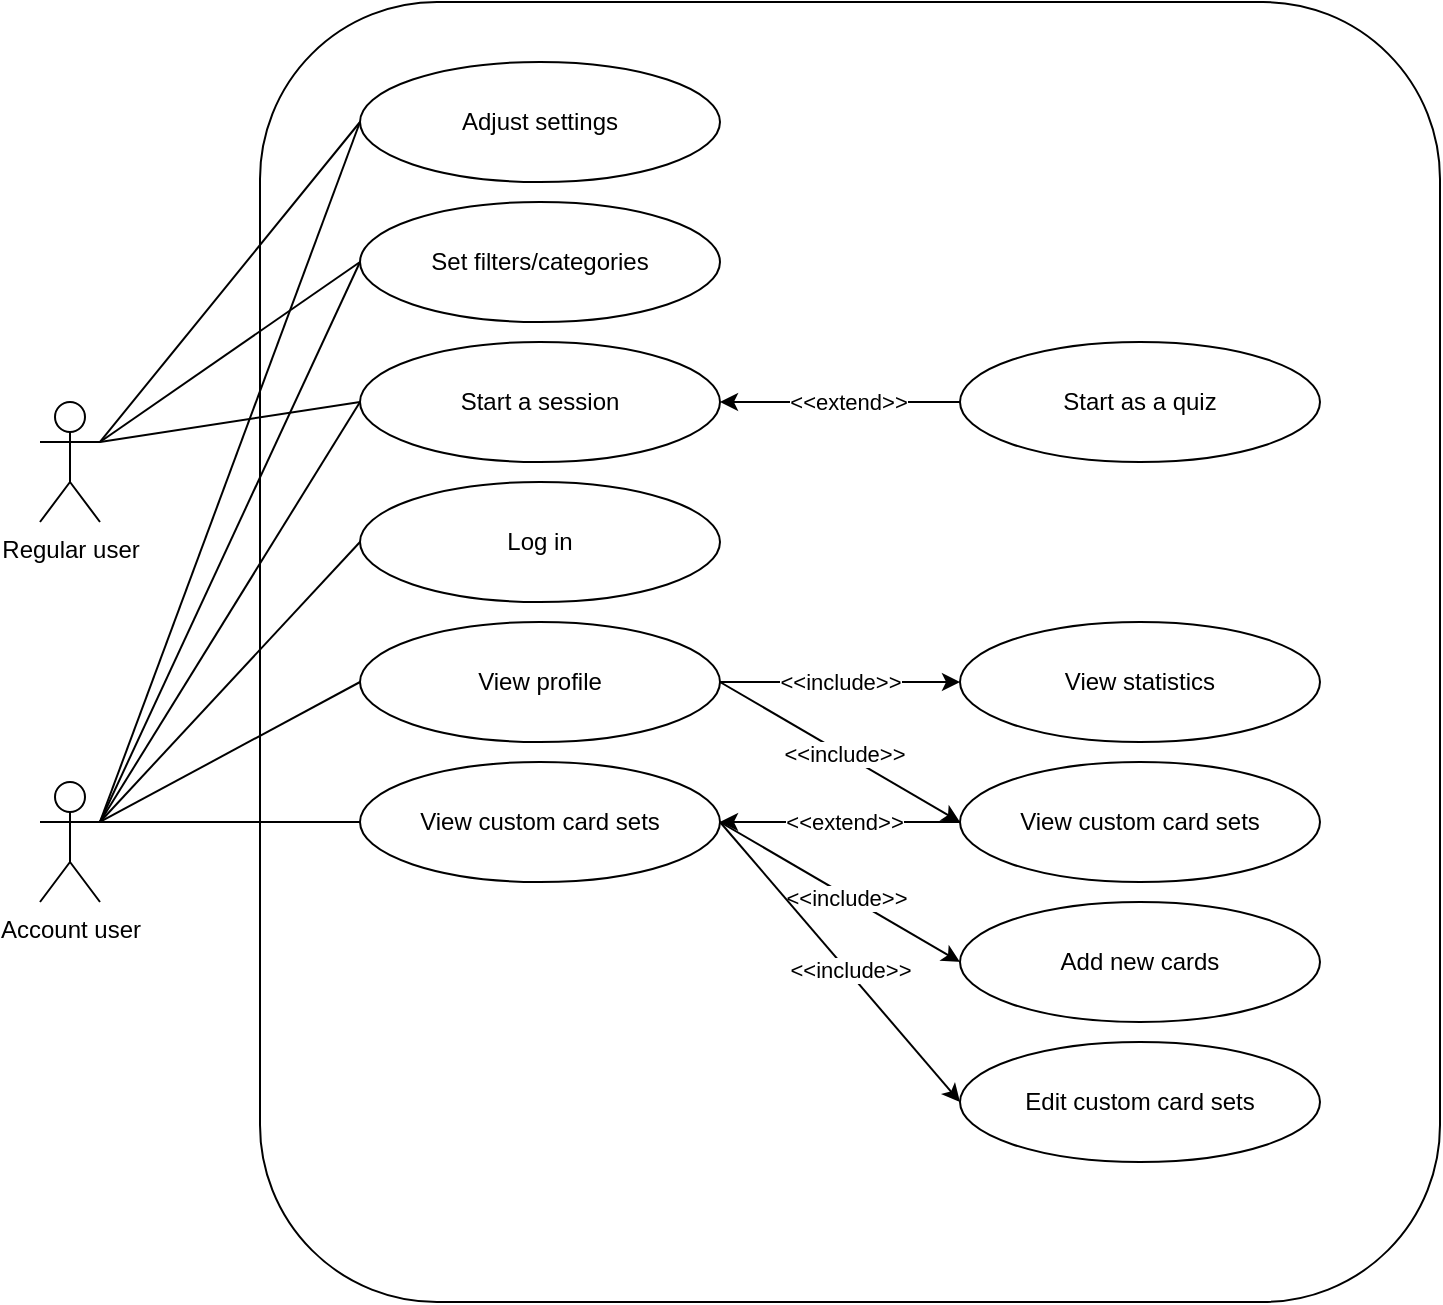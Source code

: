 <mxfile version="21.0.2" type="github">
  <diagram name="Page-1" id="3Ho3lMDQayWG8T5b9iDX">
    <mxGraphModel dx="986" dy="1642" grid="1" gridSize="10" guides="1" tooltips="1" connect="1" arrows="1" fold="1" page="1" pageScale="1" pageWidth="850" pageHeight="1100" math="0" shadow="0">
      <root>
        <mxCell id="0" />
        <mxCell id="1" parent="0" />
        <mxCell id="TednKCqArEcdU_LHiB3S-1" value="" style="rounded=1;whiteSpace=wrap;html=1;" vertex="1" parent="1">
          <mxGeometry x="180" y="-30" width="590" height="650" as="geometry" />
        </mxCell>
        <mxCell id="TednKCqArEcdU_LHiB3S-2" value="Regular user" style="shape=umlActor;verticalLabelPosition=bottom;verticalAlign=top;html=1;outlineConnect=0;" vertex="1" parent="1">
          <mxGeometry x="70" y="170" width="30" height="60" as="geometry" />
        </mxCell>
        <mxCell id="TednKCqArEcdU_LHiB3S-3" value="Account user" style="shape=umlActor;verticalLabelPosition=bottom;verticalAlign=top;html=1;outlineConnect=0;" vertex="1" parent="1">
          <mxGeometry x="70" y="360" width="30" height="60" as="geometry" />
        </mxCell>
        <mxCell id="TednKCqArEcdU_LHiB3S-4" value="Start a session" style="ellipse;whiteSpace=wrap;html=1;" vertex="1" parent="1">
          <mxGeometry x="230" y="140" width="180" height="60" as="geometry" />
        </mxCell>
        <mxCell id="TednKCqArEcdU_LHiB3S-5" value="Set filters/categories" style="ellipse;whiteSpace=wrap;html=1;" vertex="1" parent="1">
          <mxGeometry x="230" y="70" width="180" height="60" as="geometry" />
        </mxCell>
        <mxCell id="TednKCqArEcdU_LHiB3S-6" value="Log in" style="ellipse;whiteSpace=wrap;html=1;" vertex="1" parent="1">
          <mxGeometry x="230" y="210" width="180" height="60" as="geometry" />
        </mxCell>
        <mxCell id="TednKCqArEcdU_LHiB3S-7" value="View profile" style="ellipse;whiteSpace=wrap;html=1;" vertex="1" parent="1">
          <mxGeometry x="230" y="280" width="180" height="60" as="geometry" />
        </mxCell>
        <mxCell id="TednKCqArEcdU_LHiB3S-8" value="View custom card sets" style="ellipse;whiteSpace=wrap;html=1;" vertex="1" parent="1">
          <mxGeometry x="230" y="350" width="180" height="60" as="geometry" />
        </mxCell>
        <mxCell id="TednKCqArEcdU_LHiB3S-9" value="Add new cards" style="ellipse;whiteSpace=wrap;html=1;" vertex="1" parent="1">
          <mxGeometry x="530" y="420" width="180" height="60" as="geometry" />
        </mxCell>
        <mxCell id="TednKCqArEcdU_LHiB3S-10" value="" style="endArrow=none;html=1;rounded=0;entryX=0;entryY=0.5;entryDx=0;entryDy=0;exitX=1;exitY=0.333;exitDx=0;exitDy=0;exitPerimeter=0;" edge="1" parent="1" source="TednKCqArEcdU_LHiB3S-2" target="TednKCqArEcdU_LHiB3S-5">
          <mxGeometry width="50" height="50" relative="1" as="geometry">
            <mxPoint x="120" y="230" as="sourcePoint" />
            <mxPoint x="170" y="180" as="targetPoint" />
          </mxGeometry>
        </mxCell>
        <mxCell id="TednKCqArEcdU_LHiB3S-11" value="" style="endArrow=none;html=1;rounded=0;entryX=0;entryY=0.5;entryDx=0;entryDy=0;exitX=1;exitY=0.333;exitDx=0;exitDy=0;exitPerimeter=0;" edge="1" parent="1" source="TednKCqArEcdU_LHiB3S-2" target="TednKCqArEcdU_LHiB3S-4">
          <mxGeometry width="50" height="50" relative="1" as="geometry">
            <mxPoint x="100" y="260" as="sourcePoint" />
            <mxPoint x="150" y="210" as="targetPoint" />
          </mxGeometry>
        </mxCell>
        <mxCell id="TednKCqArEcdU_LHiB3S-12" value="" style="endArrow=none;html=1;rounded=0;exitX=1;exitY=0.333;exitDx=0;exitDy=0;exitPerimeter=0;entryX=0;entryY=0.5;entryDx=0;entryDy=0;" edge="1" parent="1" source="TednKCqArEcdU_LHiB3S-3" target="TednKCqArEcdU_LHiB3S-5">
          <mxGeometry width="50" height="50" relative="1" as="geometry">
            <mxPoint x="110" y="380" as="sourcePoint" />
            <mxPoint x="160" y="330" as="targetPoint" />
          </mxGeometry>
        </mxCell>
        <mxCell id="TednKCqArEcdU_LHiB3S-13" value="" style="endArrow=none;html=1;rounded=0;exitX=1;exitY=0.333;exitDx=0;exitDy=0;exitPerimeter=0;entryX=0;entryY=0.5;entryDx=0;entryDy=0;" edge="1" parent="1" source="TednKCqArEcdU_LHiB3S-3" target="TednKCqArEcdU_LHiB3S-4">
          <mxGeometry width="50" height="50" relative="1" as="geometry">
            <mxPoint x="120" y="420" as="sourcePoint" />
            <mxPoint x="170" y="370" as="targetPoint" />
          </mxGeometry>
        </mxCell>
        <mxCell id="TednKCqArEcdU_LHiB3S-14" value="" style="endArrow=none;html=1;rounded=0;exitX=1;exitY=0.333;exitDx=0;exitDy=0;exitPerimeter=0;entryX=0;entryY=0.5;entryDx=0;entryDy=0;" edge="1" parent="1" source="TednKCqArEcdU_LHiB3S-3" target="TednKCqArEcdU_LHiB3S-6">
          <mxGeometry width="50" height="50" relative="1" as="geometry">
            <mxPoint x="130" y="420" as="sourcePoint" />
            <mxPoint x="180" y="370" as="targetPoint" />
          </mxGeometry>
        </mxCell>
        <mxCell id="TednKCqArEcdU_LHiB3S-15" value="" style="endArrow=none;html=1;rounded=0;exitX=1;exitY=0.333;exitDx=0;exitDy=0;exitPerimeter=0;entryX=0;entryY=0.5;entryDx=0;entryDy=0;" edge="1" parent="1" source="TednKCqArEcdU_LHiB3S-3" target="TednKCqArEcdU_LHiB3S-7">
          <mxGeometry width="50" height="50" relative="1" as="geometry">
            <mxPoint x="130" y="420" as="sourcePoint" />
            <mxPoint x="180" y="370" as="targetPoint" />
          </mxGeometry>
        </mxCell>
        <mxCell id="TednKCqArEcdU_LHiB3S-16" value="" style="endArrow=none;html=1;rounded=0;exitX=1;exitY=0.333;exitDx=0;exitDy=0;exitPerimeter=0;entryX=0;entryY=0.5;entryDx=0;entryDy=0;" edge="1" parent="1" source="TednKCqArEcdU_LHiB3S-3" target="TednKCqArEcdU_LHiB3S-8">
          <mxGeometry width="50" height="50" relative="1" as="geometry">
            <mxPoint x="90" y="510" as="sourcePoint" />
            <mxPoint x="140" y="460" as="targetPoint" />
          </mxGeometry>
        </mxCell>
        <mxCell id="TednKCqArEcdU_LHiB3S-18" value="View statistics" style="ellipse;whiteSpace=wrap;html=1;" vertex="1" parent="1">
          <mxGeometry x="530" y="280" width="180" height="60" as="geometry" />
        </mxCell>
        <mxCell id="TednKCqArEcdU_LHiB3S-20" value="" style="endArrow=classic;html=1;rounded=0;entryX=0;entryY=0.5;entryDx=0;entryDy=0;exitX=1;exitY=0.5;exitDx=0;exitDy=0;" edge="1" parent="1" source="TednKCqArEcdU_LHiB3S-7" target="TednKCqArEcdU_LHiB3S-18">
          <mxGeometry width="50" height="50" relative="1" as="geometry">
            <mxPoint x="450" y="250" as="sourcePoint" />
            <mxPoint x="450" y="240" as="targetPoint" />
          </mxGeometry>
        </mxCell>
        <mxCell id="TednKCqArEcdU_LHiB3S-21" value="&amp;lt;&amp;lt;include&amp;gt;&amp;gt;" style="edgeLabel;html=1;align=center;verticalAlign=middle;resizable=0;points=[];" vertex="1" connectable="0" parent="TednKCqArEcdU_LHiB3S-20">
          <mxGeometry x="-0.633" y="-1" relative="1" as="geometry">
            <mxPoint x="38" y="-1" as="offset" />
          </mxGeometry>
        </mxCell>
        <mxCell id="TednKCqArEcdU_LHiB3S-22" value="Start as a quiz" style="ellipse;whiteSpace=wrap;html=1;" vertex="1" parent="1">
          <mxGeometry x="530" y="140" width="180" height="60" as="geometry" />
        </mxCell>
        <mxCell id="TednKCqArEcdU_LHiB3S-23" value="" style="endArrow=classic;html=1;rounded=0;entryX=1;entryY=0.5;entryDx=0;entryDy=0;exitX=0;exitY=0.5;exitDx=0;exitDy=0;" edge="1" parent="1" source="TednKCqArEcdU_LHiB3S-22" target="TednKCqArEcdU_LHiB3S-4">
          <mxGeometry width="50" height="50" relative="1" as="geometry">
            <mxPoint x="470" y="170" as="sourcePoint" />
            <mxPoint x="520" y="120" as="targetPoint" />
          </mxGeometry>
        </mxCell>
        <mxCell id="TednKCqArEcdU_LHiB3S-24" value="&amp;lt;&amp;lt;extend&amp;gt;&amp;gt;" style="edgeLabel;html=1;align=center;verticalAlign=middle;resizable=0;points=[];" vertex="1" connectable="0" parent="TednKCqArEcdU_LHiB3S-23">
          <mxGeometry x="0.233" relative="1" as="geometry">
            <mxPoint x="18" as="offset" />
          </mxGeometry>
        </mxCell>
        <mxCell id="TednKCqArEcdU_LHiB3S-25" value="Adjust settings" style="ellipse;whiteSpace=wrap;html=1;" vertex="1" parent="1">
          <mxGeometry x="230" width="180" height="60" as="geometry" />
        </mxCell>
        <mxCell id="TednKCqArEcdU_LHiB3S-26" value="" style="endArrow=none;html=1;rounded=0;entryX=0;entryY=0.5;entryDx=0;entryDy=0;exitX=1;exitY=0.333;exitDx=0;exitDy=0;exitPerimeter=0;" edge="1" parent="1" source="TednKCqArEcdU_LHiB3S-2" target="TednKCqArEcdU_LHiB3S-25">
          <mxGeometry width="50" height="50" relative="1" as="geometry">
            <mxPoint x="90" y="130" as="sourcePoint" />
            <mxPoint x="140" y="80" as="targetPoint" />
          </mxGeometry>
        </mxCell>
        <mxCell id="TednKCqArEcdU_LHiB3S-27" value="" style="endArrow=none;html=1;rounded=0;exitX=1;exitY=0.333;exitDx=0;exitDy=0;exitPerimeter=0;entryX=0;entryY=0.5;entryDx=0;entryDy=0;" edge="1" parent="1" source="TednKCqArEcdU_LHiB3S-3" target="TednKCqArEcdU_LHiB3S-25">
          <mxGeometry width="50" height="50" relative="1" as="geometry">
            <mxPoint x="30" y="340" as="sourcePoint" />
            <mxPoint x="80" y="290" as="targetPoint" />
          </mxGeometry>
        </mxCell>
        <mxCell id="TednKCqArEcdU_LHiB3S-28" value="View custom card sets" style="ellipse;whiteSpace=wrap;html=1;" vertex="1" parent="1">
          <mxGeometry x="530" y="350" width="180" height="60" as="geometry" />
        </mxCell>
        <mxCell id="TednKCqArEcdU_LHiB3S-29" value="" style="endArrow=classic;html=1;rounded=0;exitX=1;exitY=0.5;exitDx=0;exitDy=0;entryX=0;entryY=0.5;entryDx=0;entryDy=0;" edge="1" parent="1" source="TednKCqArEcdU_LHiB3S-7" target="TednKCqArEcdU_LHiB3S-28">
          <mxGeometry width="50" height="50" relative="1" as="geometry">
            <mxPoint x="480" y="470" as="sourcePoint" />
            <mxPoint x="530" y="420" as="targetPoint" />
          </mxGeometry>
        </mxCell>
        <mxCell id="TednKCqArEcdU_LHiB3S-30" value="&amp;lt;&amp;lt;include&amp;gt;&amp;gt;" style="edgeLabel;html=1;align=center;verticalAlign=middle;resizable=0;points=[];" vertex="1" connectable="0" parent="TednKCqArEcdU_LHiB3S-29">
          <mxGeometry x="0.21" y="3" relative="1" as="geometry">
            <mxPoint x="-12" y="-4" as="offset" />
          </mxGeometry>
        </mxCell>
        <mxCell id="TednKCqArEcdU_LHiB3S-31" value="" style="endArrow=classic;html=1;rounded=0;entryX=1;entryY=0.5;entryDx=0;entryDy=0;exitX=0;exitY=0.5;exitDx=0;exitDy=0;" edge="1" parent="1" source="TednKCqArEcdU_LHiB3S-28" target="TednKCqArEcdU_LHiB3S-8">
          <mxGeometry width="50" height="50" relative="1" as="geometry">
            <mxPoint x="500" y="500" as="sourcePoint" />
            <mxPoint x="550" y="450" as="targetPoint" />
          </mxGeometry>
        </mxCell>
        <mxCell id="TednKCqArEcdU_LHiB3S-32" value="&amp;lt;&amp;lt;extend&amp;gt;&amp;gt;" style="edgeLabel;html=1;align=center;verticalAlign=middle;resizable=0;points=[];" vertex="1" connectable="0" parent="TednKCqArEcdU_LHiB3S-31">
          <mxGeometry x="0.233" relative="1" as="geometry">
            <mxPoint x="16" as="offset" />
          </mxGeometry>
        </mxCell>
        <mxCell id="TednKCqArEcdU_LHiB3S-33" value="Edit custom card sets" style="ellipse;whiteSpace=wrap;html=1;" vertex="1" parent="1">
          <mxGeometry x="530" y="490" width="180" height="60" as="geometry" />
        </mxCell>
        <mxCell id="TednKCqArEcdU_LHiB3S-34" value="" style="endArrow=classic;html=1;rounded=0;exitX=1;exitY=0.5;exitDx=0;exitDy=0;entryX=0;entryY=0.5;entryDx=0;entryDy=0;" edge="1" parent="1" source="TednKCqArEcdU_LHiB3S-8" target="TednKCqArEcdU_LHiB3S-9">
          <mxGeometry width="50" height="50" relative="1" as="geometry">
            <mxPoint x="340" y="520" as="sourcePoint" />
            <mxPoint x="390" y="470" as="targetPoint" />
          </mxGeometry>
        </mxCell>
        <mxCell id="TednKCqArEcdU_LHiB3S-35" value="&amp;lt;&amp;lt;include&amp;gt;&amp;gt;" style="edgeLabel;html=1;align=center;verticalAlign=middle;resizable=0;points=[];" vertex="1" connectable="0" parent="TednKCqArEcdU_LHiB3S-34">
          <mxGeometry x="-0.207" y="1" relative="1" as="geometry">
            <mxPoint x="15" y="11" as="offset" />
          </mxGeometry>
        </mxCell>
        <mxCell id="TednKCqArEcdU_LHiB3S-36" value="" style="endArrow=classic;html=1;rounded=0;exitX=1;exitY=0.5;exitDx=0;exitDy=0;entryX=0;entryY=0.5;entryDx=0;entryDy=0;" edge="1" parent="1" source="TednKCqArEcdU_LHiB3S-8" target="TednKCqArEcdU_LHiB3S-33">
          <mxGeometry width="50" height="50" relative="1" as="geometry">
            <mxPoint x="320" y="520" as="sourcePoint" />
            <mxPoint x="370" y="470" as="targetPoint" />
          </mxGeometry>
        </mxCell>
        <mxCell id="TednKCqArEcdU_LHiB3S-39" value="&amp;lt;&amp;lt;include&amp;gt;&amp;gt;" style="edgeLabel;html=1;align=center;verticalAlign=middle;resizable=0;points=[];" vertex="1" connectable="0" parent="TednKCqArEcdU_LHiB3S-36">
          <mxGeometry x="0.322" y="1" relative="1" as="geometry">
            <mxPoint x="-15" y="-18" as="offset" />
          </mxGeometry>
        </mxCell>
      </root>
    </mxGraphModel>
  </diagram>
</mxfile>
